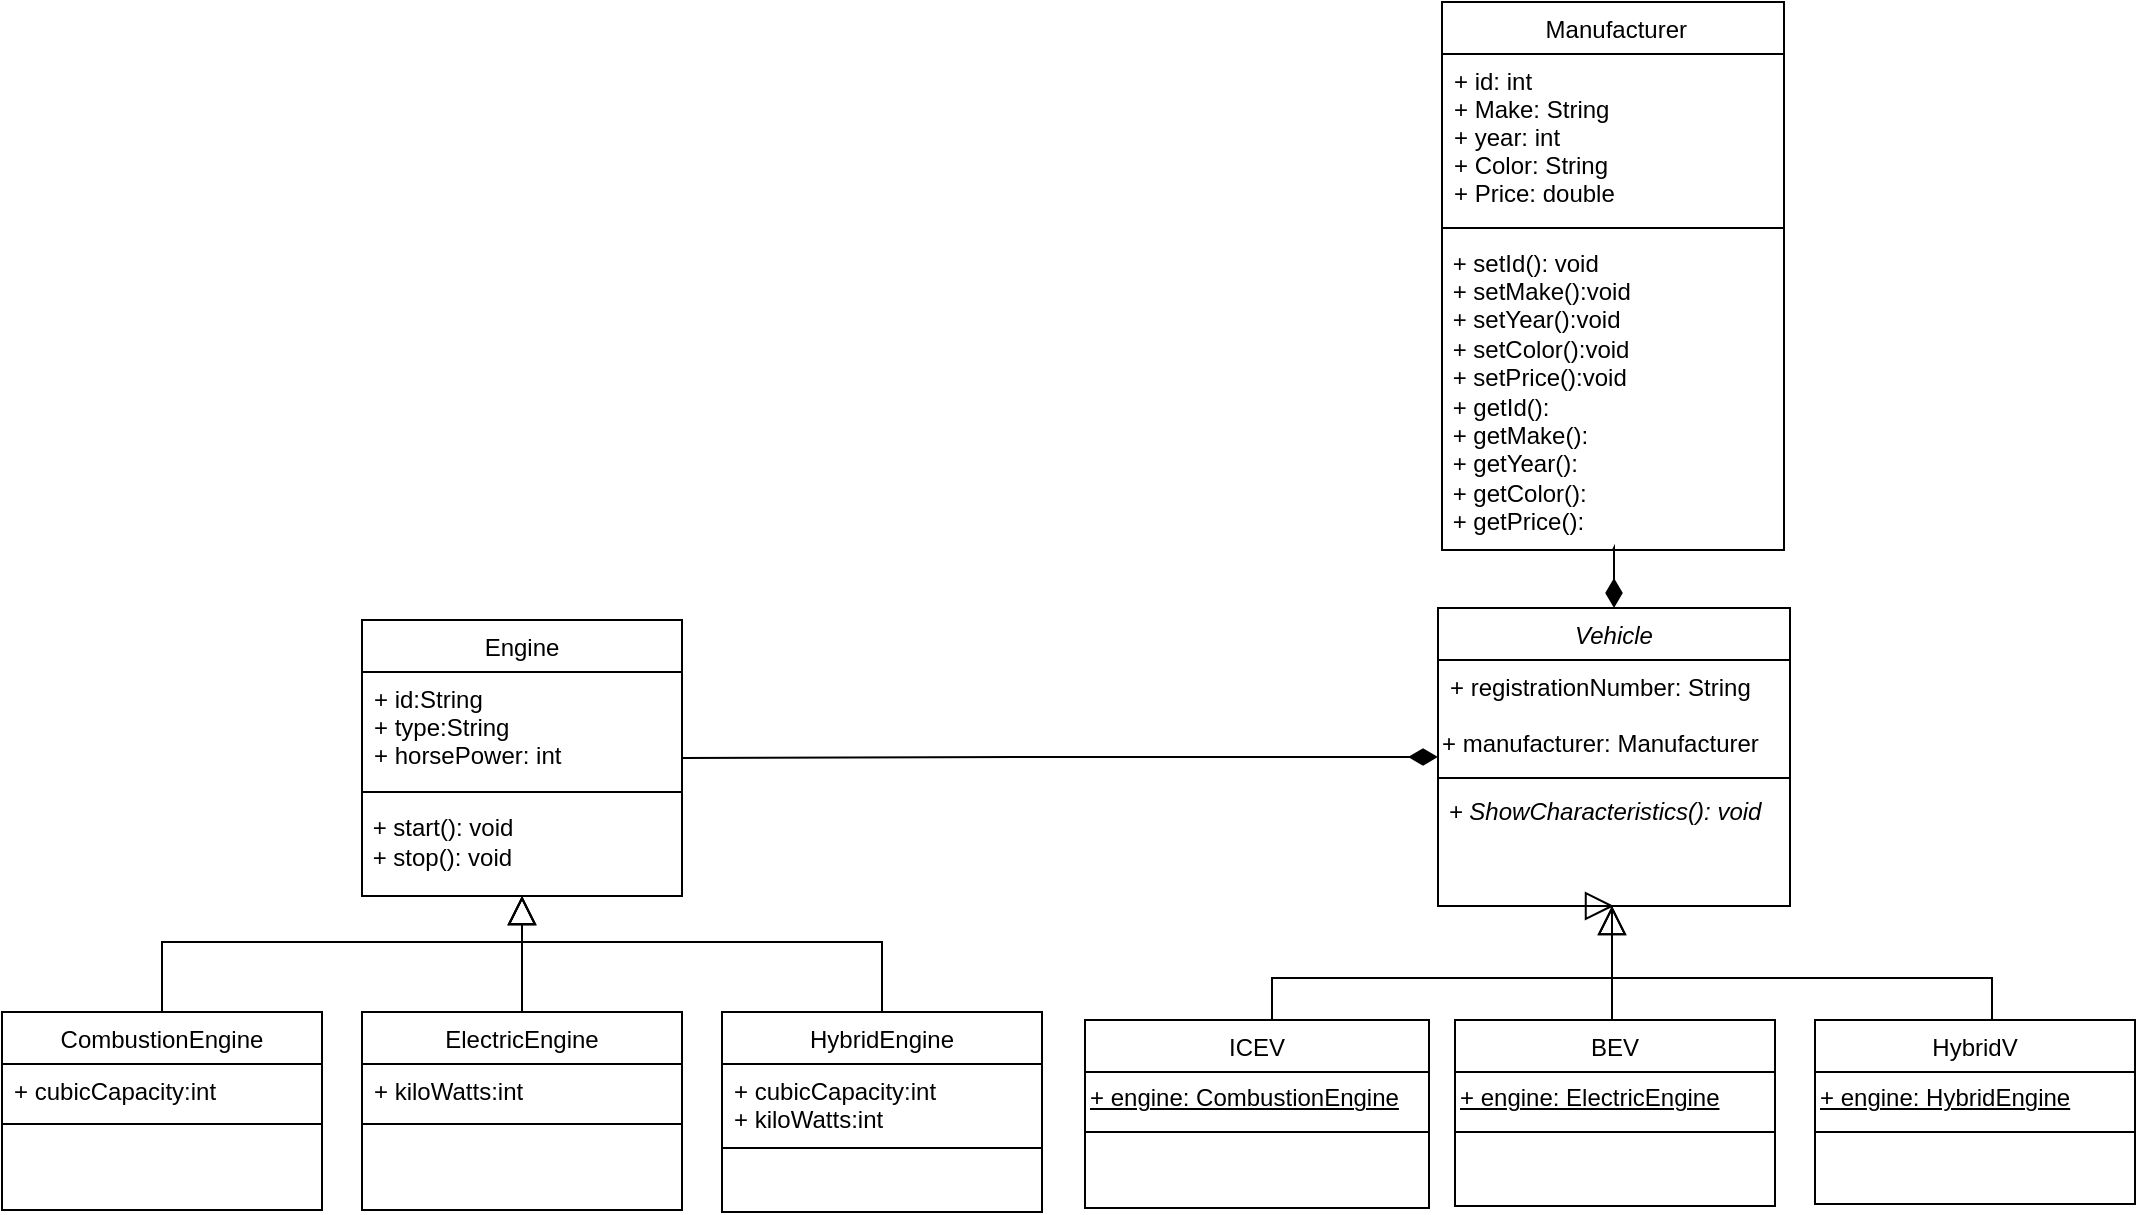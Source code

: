 <mxfile version="21.7.5" type="device">
  <diagram id="C5RBs43oDa-KdzZeNtuy" name="Page-1">
    <mxGraphModel dx="2109" dy="1439" grid="0" gridSize="10" guides="1" tooltips="1" connect="1" arrows="1" fold="1" page="0" pageScale="1" pageWidth="827" pageHeight="1169" math="0" shadow="0">
      <root>
        <mxCell id="WIyWlLk6GJQsqaUBKTNV-0" />
        <mxCell id="WIyWlLk6GJQsqaUBKTNV-1" parent="WIyWlLk6GJQsqaUBKTNV-0" />
        <mxCell id="TgjQ0KLX-jRUo3jWBAGA-38" style="edgeStyle=orthogonalEdgeStyle;rounded=0;orthogonalLoop=1;jettySize=auto;html=1;entryX=1;entryY=0.5;entryDx=0;entryDy=0;endArrow=none;endFill=0;startArrow=diamondThin;startFill=1;strokeWidth=1;targetPerimeterSpacing=0;endSize=12;startSize=12;" parent="WIyWlLk6GJQsqaUBKTNV-1" source="TgjQ0KLX-jRUo3jWBAGA-6" target="TgjQ0KLX-jRUo3jWBAGA-24" edge="1">
          <mxGeometry relative="1" as="geometry" />
        </mxCell>
        <mxCell id="TgjQ0KLX-jRUo3jWBAGA-60" style="edgeStyle=orthogonalEdgeStyle;rounded=0;orthogonalLoop=1;jettySize=auto;html=1;entryX=0.5;entryY=1;entryDx=0;entryDy=0;endArrow=none;endFill=0;endSize=12;startArrow=diamondThin;startFill=1;startSize=12;" parent="WIyWlLk6GJQsqaUBKTNV-1" source="TgjQ0KLX-jRUo3jWBAGA-6" target="TgjQ0KLX-jRUo3jWBAGA-19" edge="1">
          <mxGeometry relative="1" as="geometry" />
        </mxCell>
        <mxCell id="TgjQ0KLX-jRUo3jWBAGA-6" value="Vehicle" style="swimlane;fontStyle=2;align=center;verticalAlign=top;childLayout=stackLayout;horizontal=1;startSize=26;horizontalStack=0;resizeParent=1;resizeLast=0;collapsible=1;marginBottom=0;rounded=0;shadow=0;strokeWidth=1;" parent="WIyWlLk6GJQsqaUBKTNV-1" vertex="1">
          <mxGeometry x="573" y="274" width="176" height="149" as="geometry">
            <mxRectangle x="130" y="380" width="160" height="26" as="alternateBounds" />
          </mxGeometry>
        </mxCell>
        <mxCell id="TgjQ0KLX-jRUo3jWBAGA-7" value="+ registrationNumber: String&#xa;&#xa;" style="text;align=left;verticalAlign=top;spacingLeft=4;spacingRight=4;overflow=hidden;rotatable=0;points=[[0,0.5],[1,0.5]];portConstraint=eastwest;" parent="TgjQ0KLX-jRUo3jWBAGA-6" vertex="1">
          <mxGeometry y="26" width="176" height="29" as="geometry" />
        </mxCell>
        <mxCell id="OlQsfp6fuXd59RstAiqm-1" value="+ manufacturer: Manufacturer" style="text;html=1;align=left;verticalAlign=middle;resizable=0;points=[];autosize=1;strokeColor=none;fillColor=none;" vertex="1" parent="TgjQ0KLX-jRUo3jWBAGA-6">
          <mxGeometry y="55" width="176" height="26" as="geometry" />
        </mxCell>
        <mxCell id="TgjQ0KLX-jRUo3jWBAGA-9" value="" style="line;html=1;strokeWidth=1;align=left;verticalAlign=middle;spacingTop=-1;spacingLeft=3;spacingRight=3;rotatable=0;labelPosition=right;points=[];portConstraint=eastwest;" parent="TgjQ0KLX-jRUo3jWBAGA-6" vertex="1">
          <mxGeometry y="81" width="176" height="8" as="geometry" />
        </mxCell>
        <mxCell id="TgjQ0KLX-jRUo3jWBAGA-27" value="&lt;i&gt;&amp;nbsp;+ ShowCharacteristics(): void&lt;/i&gt;" style="text;html=1;align=left;verticalAlign=middle;resizable=0;points=[];autosize=1;strokeColor=none;fillColor=none;" parent="TgjQ0KLX-jRUo3jWBAGA-6" vertex="1">
          <mxGeometry y="89" width="176" height="26" as="geometry" />
        </mxCell>
        <mxCell id="TgjQ0KLX-jRUo3jWBAGA-19" value=" Manufacturer" style="swimlane;fontStyle=0;align=center;verticalAlign=top;childLayout=stackLayout;horizontal=1;startSize=26;horizontalStack=0;resizeParent=1;resizeLast=0;collapsible=1;marginBottom=0;rounded=0;shadow=0;strokeWidth=1;" parent="WIyWlLk6GJQsqaUBKTNV-1" vertex="1">
          <mxGeometry x="575" y="-29" width="171" height="274" as="geometry">
            <mxRectangle x="580" y="27" width="160" height="26" as="alternateBounds" />
          </mxGeometry>
        </mxCell>
        <mxCell id="TgjQ0KLX-jRUo3jWBAGA-20" value="+ id: int&#xa;+ Make: String&#xa;+ year: int&#xa;+ Color: String&#xa;+ Price: double&#xa;" style="text;align=left;verticalAlign=top;spacingLeft=4;spacingRight=4;overflow=hidden;rotatable=0;points=[[0,0.5],[1,0.5]];portConstraint=eastwest;" parent="TgjQ0KLX-jRUo3jWBAGA-19" vertex="1">
          <mxGeometry y="26" width="171" height="83" as="geometry" />
        </mxCell>
        <mxCell id="TgjQ0KLX-jRUo3jWBAGA-21" value="" style="line;html=1;strokeWidth=1;align=left;verticalAlign=middle;spacingTop=-1;spacingLeft=3;spacingRight=3;rotatable=0;labelPosition=right;points=[];portConstraint=eastwest;" parent="TgjQ0KLX-jRUo3jWBAGA-19" vertex="1">
          <mxGeometry y="109" width="171" height="8" as="geometry" />
        </mxCell>
        <mxCell id="TgjQ0KLX-jRUo3jWBAGA-22" value="&amp;nbsp;+ setId()&lt;span style=&quot;background-color: initial;&quot;&gt;: void&lt;br&gt;&lt;/span&gt;&amp;nbsp;+ setMake()&lt;span style=&quot;background-color: initial;&quot;&gt;:void&lt;/span&gt;&lt;br&gt;&amp;nbsp;+ setYear()&lt;span style=&quot;background-color: initial;&quot;&gt;:void&lt;/span&gt;&lt;br&gt;&amp;nbsp;+ setColor()&lt;span style=&quot;background-color: initial;&quot;&gt;:void&lt;/span&gt;&lt;br&gt;&amp;nbsp;+ setPrice()&lt;span style=&quot;background-color: initial;&quot;&gt;:void&lt;/span&gt;&lt;br&gt;&amp;nbsp;+ getId(&lt;span style=&quot;background-color: initial;&quot;&gt;):&lt;/span&gt;&lt;br&gt;&amp;nbsp;+ getMake&lt;span style=&quot;background-color: initial;&quot;&gt;():&lt;/span&gt;&lt;br&gt;&amp;nbsp;+ getYear&lt;span style=&quot;background-color: initial;&quot;&gt;():&lt;/span&gt;&lt;br&gt;&amp;nbsp;+ getColor&lt;span style=&quot;background-color: initial;&quot;&gt;():&lt;/span&gt;&lt;br&gt;&amp;nbsp;+ getPrice&lt;span style=&quot;background-color: initial;&quot;&gt;():&lt;/span&gt;" style="text;html=1;align=left;verticalAlign=middle;resizable=0;points=[];autosize=1;strokeColor=none;fillColor=none;" parent="TgjQ0KLX-jRUo3jWBAGA-19" vertex="1">
          <mxGeometry y="117" width="171" height="156" as="geometry" />
        </mxCell>
        <object label="Engine" ID="fdsfsdfdsfsdf" dsfsDFSDFS="" id="TgjQ0KLX-jRUo3jWBAGA-24">
          <mxCell style="swimlane;fontStyle=0;align=center;verticalAlign=top;childLayout=stackLayout;horizontal=1;startSize=26;horizontalStack=0;resizeParent=1;resizeLast=0;collapsible=1;marginBottom=0;rounded=0;shadow=0;strokeWidth=1;movable=1;resizable=1;rotatable=1;deletable=1;editable=1;locked=0;connectable=1;" parent="WIyWlLk6GJQsqaUBKTNV-1" vertex="1">
            <mxGeometry x="35" y="280" width="160" height="138" as="geometry">
              <mxRectangle y="279" width="160" height="26" as="alternateBounds" />
            </mxGeometry>
          </mxCell>
        </object>
        <object label="+ id:String&#xa;+ type:String&#xa;+ horsePower: int" dfsfsdfsdf="fsdfsdfsd&#xa;sdfsdfsdf" id="TgjQ0KLX-jRUo3jWBAGA-25">
          <mxCell style="text;align=left;verticalAlign=top;spacingLeft=4;spacingRight=4;overflow=hidden;rotatable=0;points=[[0,0.5],[1,0.5]];portConstraint=eastwest;" parent="TgjQ0KLX-jRUo3jWBAGA-24" vertex="1">
            <mxGeometry y="26" width="160" height="56" as="geometry" />
          </mxCell>
        </object>
        <mxCell id="TgjQ0KLX-jRUo3jWBAGA-26" value="" style="line;html=1;strokeWidth=1;align=left;verticalAlign=middle;spacingTop=-1;spacingLeft=3;spacingRight=3;rotatable=0;labelPosition=right;points=[];portConstraint=eastwest;" parent="TgjQ0KLX-jRUo3jWBAGA-24" vertex="1">
          <mxGeometry y="82" width="160" height="8" as="geometry" />
        </mxCell>
        <mxCell id="TgjQ0KLX-jRUo3jWBAGA-63" value="&amp;nbsp;+ start(): void&lt;br&gt;&amp;nbsp;+ stop(): void" style="text;html=1;align=left;verticalAlign=middle;resizable=0;points=[];autosize=1;strokeColor=none;fillColor=none;" parent="TgjQ0KLX-jRUo3jWBAGA-24" vertex="1">
          <mxGeometry y="90" width="160" height="41" as="geometry" />
        </mxCell>
        <mxCell id="TgjQ0KLX-jRUo3jWBAGA-54" style="edgeStyle=orthogonalEdgeStyle;rounded=0;orthogonalLoop=1;jettySize=auto;html=1;entryX=0.5;entryY=1;entryDx=0;entryDy=0;endArrow=block;endFill=0;endSize=12;" parent="WIyWlLk6GJQsqaUBKTNV-1" source="TgjQ0KLX-jRUo3jWBAGA-28" target="TgjQ0KLX-jRUo3jWBAGA-6" edge="1">
          <mxGeometry relative="1" as="geometry">
            <Array as="points">
              <mxPoint x="490" y="459" />
              <mxPoint x="660" y="459" />
            </Array>
          </mxGeometry>
        </mxCell>
        <mxCell id="TgjQ0KLX-jRUo3jWBAGA-28" value=" ICEV" style="swimlane;fontStyle=0;align=center;verticalAlign=top;childLayout=stackLayout;horizontal=1;startSize=26;horizontalStack=0;resizeParent=1;resizeLast=0;collapsible=1;marginBottom=0;rounded=0;shadow=0;strokeWidth=1;" parent="WIyWlLk6GJQsqaUBKTNV-1" vertex="1">
          <mxGeometry x="396.5" y="480" width="172" height="94" as="geometry">
            <mxRectangle x="397.5" y="504" width="160" height="26" as="alternateBounds" />
          </mxGeometry>
        </mxCell>
        <mxCell id="OlQsfp6fuXd59RstAiqm-0" value="&lt;u&gt;+ engine:&amp;nbsp;CombustionEngine&lt;/u&gt;" style="text;html=1;align=left;verticalAlign=middle;resizable=0;points=[];autosize=1;strokeColor=none;fillColor=none;" vertex="1" parent="TgjQ0KLX-jRUo3jWBAGA-28">
          <mxGeometry y="26" width="172" height="26" as="geometry" />
        </mxCell>
        <mxCell id="TgjQ0KLX-jRUo3jWBAGA-30" value="" style="line;html=1;strokeWidth=1;align=left;verticalAlign=middle;spacingTop=-1;spacingLeft=3;spacingRight=3;rotatable=0;labelPosition=right;points=[];portConstraint=eastwest;" parent="TgjQ0KLX-jRUo3jWBAGA-28" vertex="1">
          <mxGeometry y="52" width="172" height="8" as="geometry" />
        </mxCell>
        <mxCell id="TgjQ0KLX-jRUo3jWBAGA-55" style="edgeStyle=orthogonalEdgeStyle;rounded=0;orthogonalLoop=1;jettySize=auto;html=1;endArrow=block;endFill=0;endSize=12;" parent="WIyWlLk6GJQsqaUBKTNV-1" source="TgjQ0KLX-jRUo3jWBAGA-31" target="TgjQ0KLX-jRUo3jWBAGA-6" edge="1">
          <mxGeometry relative="1" as="geometry">
            <Array as="points">
              <mxPoint x="660" y="470" />
              <mxPoint x="660" y="470" />
            </Array>
          </mxGeometry>
        </mxCell>
        <mxCell id="TgjQ0KLX-jRUo3jWBAGA-31" value="BEV" style="swimlane;fontStyle=0;align=center;verticalAlign=top;childLayout=stackLayout;horizontal=1;startSize=26;horizontalStack=0;resizeParent=1;resizeLast=0;collapsible=1;marginBottom=0;rounded=0;shadow=0;strokeWidth=1;" parent="WIyWlLk6GJQsqaUBKTNV-1" vertex="1">
          <mxGeometry x="581.5" y="480" width="160" height="93" as="geometry">
            <mxRectangle x="582.5" y="504" width="160" height="26" as="alternateBounds" />
          </mxGeometry>
        </mxCell>
        <mxCell id="OlQsfp6fuXd59RstAiqm-2" value="&lt;u&gt;+ engine:&amp;nbsp;ElectricEngine&lt;/u&gt;" style="text;html=1;align=left;verticalAlign=middle;resizable=0;points=[];autosize=1;strokeColor=none;fillColor=none;" vertex="1" parent="TgjQ0KLX-jRUo3jWBAGA-31">
          <mxGeometry y="26" width="160" height="26" as="geometry" />
        </mxCell>
        <mxCell id="TgjQ0KLX-jRUo3jWBAGA-33" value="" style="line;html=1;strokeWidth=1;align=left;verticalAlign=middle;spacingTop=-1;spacingLeft=3;spacingRight=3;rotatable=0;labelPosition=right;points=[];portConstraint=eastwest;" parent="TgjQ0KLX-jRUo3jWBAGA-31" vertex="1">
          <mxGeometry y="52" width="160" height="8" as="geometry" />
        </mxCell>
        <mxCell id="TgjQ0KLX-jRUo3jWBAGA-56" style="edgeStyle=orthogonalEdgeStyle;rounded=0;orthogonalLoop=1;jettySize=auto;html=1;endArrow=block;endFill=0;endSize=12;" parent="WIyWlLk6GJQsqaUBKTNV-1" source="TgjQ0KLX-jRUo3jWBAGA-34" target="TgjQ0KLX-jRUo3jWBAGA-6" edge="1">
          <mxGeometry relative="1" as="geometry">
            <Array as="points">
              <mxPoint x="850" y="459" />
              <mxPoint x="660" y="459" />
            </Array>
          </mxGeometry>
        </mxCell>
        <mxCell id="TgjQ0KLX-jRUo3jWBAGA-34" value="HybridV" style="swimlane;fontStyle=0;align=center;verticalAlign=top;childLayout=stackLayout;horizontal=1;startSize=26;horizontalStack=0;resizeParent=1;resizeLast=0;collapsible=1;marginBottom=0;rounded=0;shadow=0;strokeWidth=1;" parent="WIyWlLk6GJQsqaUBKTNV-1" vertex="1">
          <mxGeometry x="761.5" y="480" width="160" height="92" as="geometry">
            <mxRectangle x="762.5" y="504" width="160" height="26" as="alternateBounds" />
          </mxGeometry>
        </mxCell>
        <mxCell id="OlQsfp6fuXd59RstAiqm-3" value="&lt;u&gt;+ engine:&amp;nbsp;HybridEngine&lt;/u&gt;" style="text;html=1;align=left;verticalAlign=middle;resizable=0;points=[];autosize=1;strokeColor=none;fillColor=none;" vertex="1" parent="TgjQ0KLX-jRUo3jWBAGA-34">
          <mxGeometry y="26" width="160" height="26" as="geometry" />
        </mxCell>
        <mxCell id="TgjQ0KLX-jRUo3jWBAGA-36" value="" style="line;html=1;strokeWidth=1;align=left;verticalAlign=middle;spacingTop=-1;spacingLeft=3;spacingRight=3;rotatable=0;labelPosition=right;points=[];portConstraint=eastwest;" parent="TgjQ0KLX-jRUo3jWBAGA-34" vertex="1">
          <mxGeometry y="52" width="160" height="8" as="geometry" />
        </mxCell>
        <mxCell id="TgjQ0KLX-jRUo3jWBAGA-57" style="edgeStyle=orthogonalEdgeStyle;rounded=0;orthogonalLoop=1;jettySize=auto;html=1;entryX=0.5;entryY=1;entryDx=0;entryDy=0;endArrow=block;endFill=0;endSize=12;" parent="WIyWlLk6GJQsqaUBKTNV-1" source="TgjQ0KLX-jRUo3jWBAGA-42" target="TgjQ0KLX-jRUo3jWBAGA-24" edge="1">
          <mxGeometry relative="1" as="geometry">
            <Array as="points">
              <mxPoint x="-65" y="441" />
              <mxPoint x="115" y="441" />
            </Array>
          </mxGeometry>
        </mxCell>
        <mxCell id="TgjQ0KLX-jRUo3jWBAGA-42" value="CombustionEngine" style="swimlane;fontStyle=0;align=center;verticalAlign=top;childLayout=stackLayout;horizontal=1;startSize=26;horizontalStack=0;resizeParent=1;resizeLast=0;collapsible=1;marginBottom=0;rounded=0;shadow=0;strokeWidth=1;" parent="WIyWlLk6GJQsqaUBKTNV-1" vertex="1">
          <mxGeometry x="-145" y="476" width="160" height="99" as="geometry">
            <mxRectangle x="130" y="380" width="160" height="26" as="alternateBounds" />
          </mxGeometry>
        </mxCell>
        <mxCell id="TgjQ0KLX-jRUo3jWBAGA-43" value="+ cubicCapacity:int" style="text;align=left;verticalAlign=top;spacingLeft=4;spacingRight=4;overflow=hidden;rotatable=0;points=[[0,0.5],[1,0.5]];portConstraint=eastwest;" parent="TgjQ0KLX-jRUo3jWBAGA-42" vertex="1">
          <mxGeometry y="26" width="160" height="26" as="geometry" />
        </mxCell>
        <mxCell id="TgjQ0KLX-jRUo3jWBAGA-44" value="" style="line;html=1;strokeWidth=1;align=left;verticalAlign=middle;spacingTop=-1;spacingLeft=3;spacingRight=3;rotatable=0;labelPosition=right;points=[];portConstraint=eastwest;" parent="TgjQ0KLX-jRUo3jWBAGA-42" vertex="1">
          <mxGeometry y="52" width="160" height="8" as="geometry" />
        </mxCell>
        <mxCell id="TgjQ0KLX-jRUo3jWBAGA-58" style="edgeStyle=orthogonalEdgeStyle;rounded=0;orthogonalLoop=1;jettySize=auto;html=1;entryX=0.5;entryY=1;entryDx=0;entryDy=0;endArrow=block;endFill=0;endSize=12;" parent="WIyWlLk6GJQsqaUBKTNV-1" source="TgjQ0KLX-jRUo3jWBAGA-45" target="TgjQ0KLX-jRUo3jWBAGA-24" edge="1">
          <mxGeometry relative="1" as="geometry" />
        </mxCell>
        <mxCell id="TgjQ0KLX-jRUo3jWBAGA-45" value="ElectricEngine" style="swimlane;fontStyle=0;align=center;verticalAlign=top;childLayout=stackLayout;horizontal=1;startSize=26;horizontalStack=0;resizeParent=1;resizeLast=0;collapsible=1;marginBottom=0;rounded=0;shadow=0;strokeWidth=1;" parent="WIyWlLk6GJQsqaUBKTNV-1" vertex="1">
          <mxGeometry x="35" y="476" width="160" height="99" as="geometry">
            <mxRectangle x="130" y="380" width="160" height="26" as="alternateBounds" />
          </mxGeometry>
        </mxCell>
        <mxCell id="TgjQ0KLX-jRUo3jWBAGA-46" value="+ kiloWatts:int" style="text;align=left;verticalAlign=top;spacingLeft=4;spacingRight=4;overflow=hidden;rotatable=0;points=[[0,0.5],[1,0.5]];portConstraint=eastwest;" parent="TgjQ0KLX-jRUo3jWBAGA-45" vertex="1">
          <mxGeometry y="26" width="160" height="26" as="geometry" />
        </mxCell>
        <mxCell id="TgjQ0KLX-jRUo3jWBAGA-47" value="" style="line;html=1;strokeWidth=1;align=left;verticalAlign=middle;spacingTop=-1;spacingLeft=3;spacingRight=3;rotatable=0;labelPosition=right;points=[];portConstraint=eastwest;" parent="TgjQ0KLX-jRUo3jWBAGA-45" vertex="1">
          <mxGeometry y="52" width="160" height="8" as="geometry" />
        </mxCell>
        <mxCell id="TgjQ0KLX-jRUo3jWBAGA-59" style="edgeStyle=orthogonalEdgeStyle;rounded=0;orthogonalLoop=1;jettySize=auto;html=1;entryX=0.5;entryY=1;entryDx=0;entryDy=0;endArrow=block;endFill=0;endSize=12;" parent="WIyWlLk6GJQsqaUBKTNV-1" source="TgjQ0KLX-jRUo3jWBAGA-51" target="TgjQ0KLX-jRUo3jWBAGA-24" edge="1">
          <mxGeometry relative="1" as="geometry">
            <Array as="points">
              <mxPoint x="295" y="441" />
              <mxPoint x="115" y="441" />
            </Array>
          </mxGeometry>
        </mxCell>
        <mxCell id="TgjQ0KLX-jRUo3jWBAGA-51" value="HybridEngine" style="swimlane;fontStyle=0;align=center;verticalAlign=top;childLayout=stackLayout;horizontal=1;startSize=26;horizontalStack=0;resizeParent=1;resizeLast=0;collapsible=1;marginBottom=0;rounded=0;shadow=0;strokeWidth=1;" parent="WIyWlLk6GJQsqaUBKTNV-1" vertex="1">
          <mxGeometry x="215" y="476" width="160" height="100" as="geometry">
            <mxRectangle x="130" y="380" width="160" height="26" as="alternateBounds" />
          </mxGeometry>
        </mxCell>
        <mxCell id="TgjQ0KLX-jRUo3jWBAGA-52" value="+ cubicCapacity:int&#xa;+ kiloWatts:int" style="text;align=left;verticalAlign=top;spacingLeft=4;spacingRight=4;overflow=hidden;rotatable=0;points=[[0,0.5],[1,0.5]];portConstraint=eastwest;" parent="TgjQ0KLX-jRUo3jWBAGA-51" vertex="1">
          <mxGeometry y="26" width="160" height="38" as="geometry" />
        </mxCell>
        <mxCell id="TgjQ0KLX-jRUo3jWBAGA-53" value="" style="line;html=1;strokeWidth=1;align=left;verticalAlign=middle;spacingTop=-1;spacingLeft=3;spacingRight=3;rotatable=0;labelPosition=right;points=[];portConstraint=eastwest;" parent="TgjQ0KLX-jRUo3jWBAGA-51" vertex="1">
          <mxGeometry y="64" width="160" height="8" as="geometry" />
        </mxCell>
      </root>
    </mxGraphModel>
  </diagram>
</mxfile>
